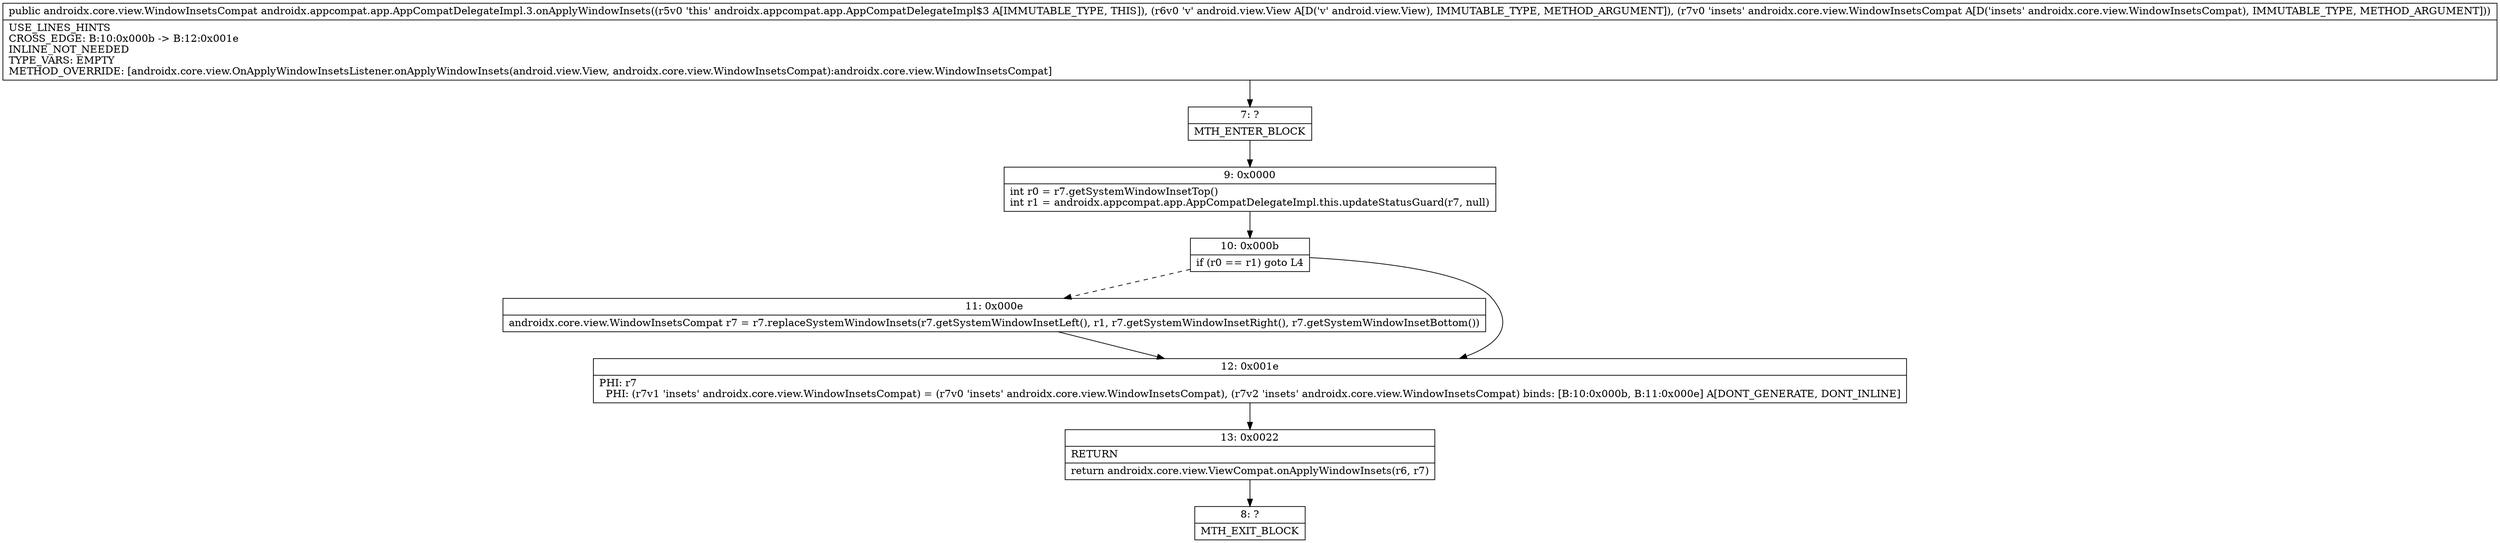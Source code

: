 digraph "CFG forandroidx.appcompat.app.AppCompatDelegateImpl.3.onApplyWindowInsets(Landroid\/view\/View;Landroidx\/core\/view\/WindowInsetsCompat;)Landroidx\/core\/view\/WindowInsetsCompat;" {
Node_7 [shape=record,label="{7\:\ ?|MTH_ENTER_BLOCK\l}"];
Node_9 [shape=record,label="{9\:\ 0x0000|int r0 = r7.getSystemWindowInsetTop()\lint r1 = androidx.appcompat.app.AppCompatDelegateImpl.this.updateStatusGuard(r7, null)\l}"];
Node_10 [shape=record,label="{10\:\ 0x000b|if (r0 == r1) goto L4\l}"];
Node_11 [shape=record,label="{11\:\ 0x000e|androidx.core.view.WindowInsetsCompat r7 = r7.replaceSystemWindowInsets(r7.getSystemWindowInsetLeft(), r1, r7.getSystemWindowInsetRight(), r7.getSystemWindowInsetBottom())\l}"];
Node_12 [shape=record,label="{12\:\ 0x001e|PHI: r7 \l  PHI: (r7v1 'insets' androidx.core.view.WindowInsetsCompat) = (r7v0 'insets' androidx.core.view.WindowInsetsCompat), (r7v2 'insets' androidx.core.view.WindowInsetsCompat) binds: [B:10:0x000b, B:11:0x000e] A[DONT_GENERATE, DONT_INLINE]\l}"];
Node_13 [shape=record,label="{13\:\ 0x0022|RETURN\l|return androidx.core.view.ViewCompat.onApplyWindowInsets(r6, r7)\l}"];
Node_8 [shape=record,label="{8\:\ ?|MTH_EXIT_BLOCK\l}"];
MethodNode[shape=record,label="{public androidx.core.view.WindowInsetsCompat androidx.appcompat.app.AppCompatDelegateImpl.3.onApplyWindowInsets((r5v0 'this' androidx.appcompat.app.AppCompatDelegateImpl$3 A[IMMUTABLE_TYPE, THIS]), (r6v0 'v' android.view.View A[D('v' android.view.View), IMMUTABLE_TYPE, METHOD_ARGUMENT]), (r7v0 'insets' androidx.core.view.WindowInsetsCompat A[D('insets' androidx.core.view.WindowInsetsCompat), IMMUTABLE_TYPE, METHOD_ARGUMENT]))  | USE_LINES_HINTS\lCROSS_EDGE: B:10:0x000b \-\> B:12:0x001e\lINLINE_NOT_NEEDED\lTYPE_VARS: EMPTY\lMETHOD_OVERRIDE: [androidx.core.view.OnApplyWindowInsetsListener.onApplyWindowInsets(android.view.View, androidx.core.view.WindowInsetsCompat):androidx.core.view.WindowInsetsCompat]\l}"];
MethodNode -> Node_7;Node_7 -> Node_9;
Node_9 -> Node_10;
Node_10 -> Node_11[style=dashed];
Node_10 -> Node_12;
Node_11 -> Node_12;
Node_12 -> Node_13;
Node_13 -> Node_8;
}

